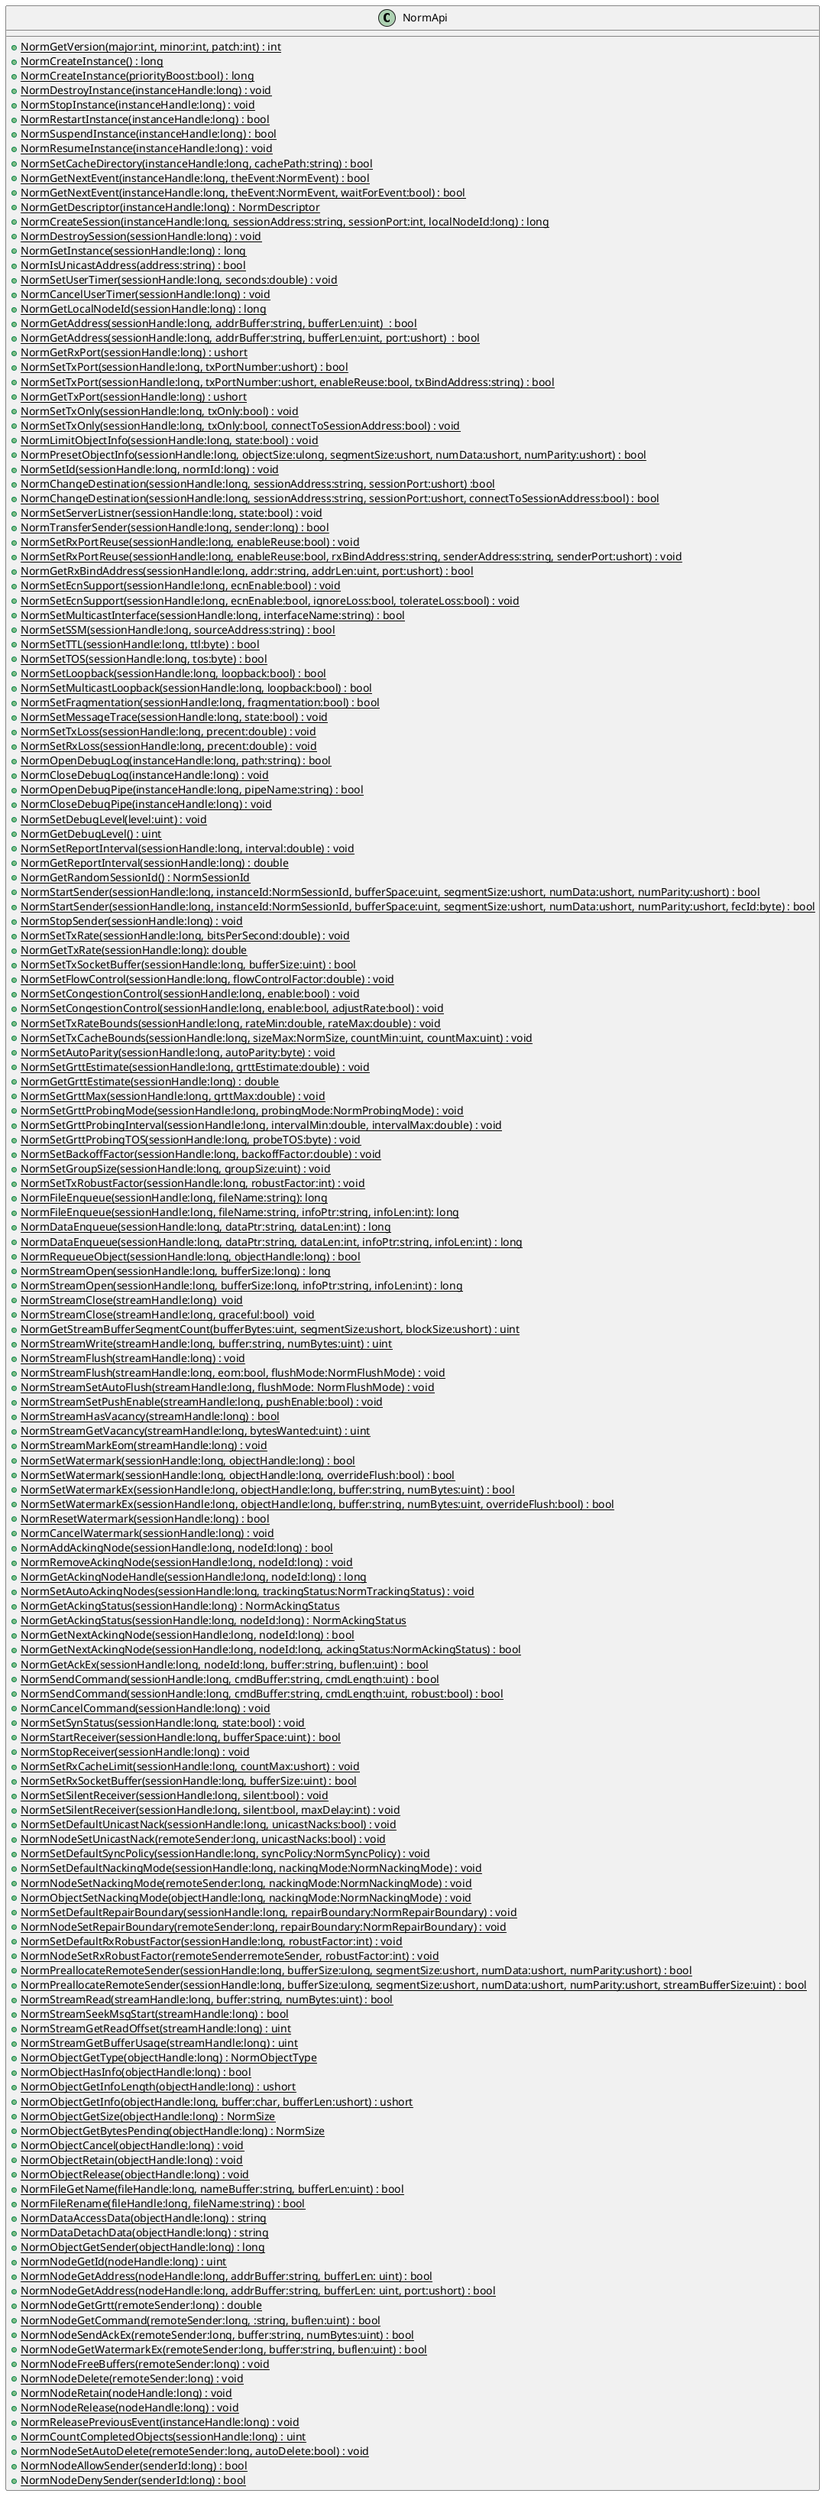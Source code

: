 @startuml 
class NormApi
{
    + {static} NormGetVersion(major:int, minor:int, patch:int) : int
    + {static} NormCreateInstance() : long
    + {static} NormCreateInstance(priorityBoost:bool) : long
    + {static} NormDestroyInstance(instanceHandle:long) : void
    + {static} NormStopInstance(instanceHandle:long) : void
    + {static} NormRestartInstance(instanceHandle:long) : bool
    + {static} NormSuspendInstance(instanceHandle:long) : bool
    + {static} NormResumeInstance(instanceHandle:long) : void
    + {static} NormSetCacheDirectory(instanceHandle:long, cachePath:string) : bool
    + {static} NormGetNextEvent(instanceHandle:long, theEvent:NormEvent) : bool 
    + {static} NormGetNextEvent(instanceHandle:long, theEvent:NormEvent, waitForEvent:bool) : bool 
    + {static} NormGetDescriptor(instanceHandle:long) : NormDescriptor 
    + {static} NormCreateSession(instanceHandle:long, sessionAddress:string, sessionPort:int, localNodeId:long) : long 
    + {static} NormDestroySession(sessionHandle:long) : void 
    + {static} NormGetInstance(sessionHandle:long) : long
    + {static} NormIsUnicastAddress(address:string) : bool
    + {static} NormSetUserTimer(sessionHandle:long, seconds:double) : void
    + {static} NormCancelUserTimer(sessionHandle:long) : void
    + {static} NormGetLocalNodeId(sessionHandle:long) : long
    + {static} NormGetAddress(sessionHandle:long, addrBuffer:string, bufferLen:uint)  : bool
    + {static} NormGetAddress(sessionHandle:long, addrBuffer:string, bufferLen:uint, port:ushort)  : bool
    + {static} NormGetRxPort(sessionHandle:long) : ushort
    + {static} NormSetTxPort(sessionHandle:long, txPortNumber:ushort) : bool
    + {static} NormSetTxPort(sessionHandle:long, txPortNumber:ushort, enableReuse:bool, txBindAddress:string) : bool 
    + {static} NormGetTxPort(sessionHandle:long) : ushort
    + {static} NormSetTxOnly(sessionHandle:long, txOnly:bool) : void 
    + {static} NormSetTxOnly(sessionHandle:long, txOnly:bool, connectToSessionAddress:bool) : void 
    + {static} NormLimitObjectInfo(sessionHandle:long, state:bool) : void
    + {static} NormPresetObjectInfo(sessionHandle:long, objectSize:ulong, segmentSize:ushort, numData:ushort, numParity:ushort) : bool 
    + {static} NormSetId(sessionHandle:long, normId:long) : void
    + {static} NormChangeDestination(sessionHandle:long, sessionAddress:string, sessionPort:ushort) :bool
    + {static} NormChangeDestination(sessionHandle:long, sessionAddress:string, sessionPort:ushort, connectToSessionAddress:bool) : bool 
    + {static} NormSetServerListner(sessionHandle:long, state:bool) : void
    + {static} NormTransferSender(sessionHandle:long, sender:long) : bool 
    + {static} NormSetRxPortReuse(sessionHandle:long, enableReuse:bool) : void
    + {static} NormSetRxPortReuse(sessionHandle:long, enableReuse:bool, rxBindAddress:string, senderAddress:string, senderPort:ushort) : void 
    + {static} NormGetRxBindAddress(sessionHandle:long, addr:string, addrLen:uint, port:ushort) : bool 
    + {static} NormSetEcnSupport(sessionHandle:long, ecnEnable:bool) : void
    + {static} NormSetEcnSupport(sessionHandle:long, ecnEnable:bool, ignoreLoss:bool, tolerateLoss:bool) : void 
    + {static} NormSetMulticastInterface(sessionHandle:long, interfaceName:string) : bool 
    + {static} NormSetSSM(sessionHandle:long, sourceAddress:string) : bool 
    + {static} NormSetTTL(sessionHandle:long, ttl:byte) : bool 
    + {static} NormSetTOS(sessionHandle:long, tos:byte) : bool 
    + {static} NormSetLoopback(sessionHandle:long, loopback:bool) : bool
    + {static} NormSetMulticastLoopback(sessionHandle:long, loopback:bool) : bool
    + {static} NormSetFragmentation(sessionHandle:long, fragmentation:bool) : bool
    + {static} NormSetMessageTrace(sessionHandle:long, state:bool) : void
    + {static} NormSetTxLoss(sessionHandle:long, precent:double) : void
    + {static} NormSetRxLoss(sessionHandle:long, precent:double) : void
    + {static} NormOpenDebugLog(instanceHandle:long, path:string) : bool 
    + {static} NormCloseDebugLog(instanceHandle:long) : void
    + {static} NormOpenDebugPipe(instanceHandle:long, pipeName:string) : bool 
    + {static} NormCloseDebugPipe(instanceHandle:long) : void
    + {static} NormSetDebugLevel(level:uint) : void 
    + {static} NormGetDebugLevel() : uint
    + {static} NormSetReportInterval(sessionHandle:long, interval:double) : void
    + {static} NormGetReportInterval(sessionHandle:long) : double
    + {static} NormGetRandomSessionId() : NormSessionId 
    + {static} NormStartSender(sessionHandle:long, instanceId:NormSessionId, bufferSpace:uint, segmentSize:ushort, numData:ushort, numParity:ushort) : bool
    + {static} NormStartSender(sessionHandle:long, instanceId:NormSessionId, bufferSpace:uint, segmentSize:ushort, numData:ushort, numParity:ushort, fecId:byte) : bool 
    + {static} NormStopSender(sessionHandle:long) : void
    + {static} NormSetTxRate(sessionHandle:long, bitsPerSecond:double) : void
    + {static} NormGetTxRate(sessionHandle:long): double
    + {static} NormSetTxSocketBuffer(sessionHandle:long, bufferSize:uint) : bool 
    + {static} NormSetFlowControl(sessionHandle:long, flowControlFactor:double) : void
    + {static} NormSetCongestionControl(sessionHandle:long, enable:bool) : void 
    + {static} NormSetCongestionControl(sessionHandle:long, enable:bool, adjustRate:bool) : void 
    + {static} NormSetTxRateBounds(sessionHandle:long, rateMin:double, rateMax:double) : void
    + {static} NormSetTxCacheBounds(sessionHandle:long, sizeMax:NormSize, countMin:uint, countMax:uint) : void 
    + {static} NormSetAutoParity(sessionHandle:long, autoParity:byte) : void 
    + {static} NormSetGrttEstimate(sessionHandle:long, grttEstimate:double) : void
    + {static} NormGetGrttEstimate(sessionHandle:long) : double
    + {static} NormSetGrttMax(sessionHandle:long, grttMax:double) : void
    + {static} NormSetGrttProbingMode(sessionHandle:long, probingMode:NormProbingMode) : void 
    + {static} NormSetGrttProbingInterval(sessionHandle:long, intervalMin:double, intervalMax:double) : void
    + {static} NormSetGrttProbingTOS(sessionHandle:long, probeTOS:byte) : void 
    + {static} NormSetBackoffFactor(sessionHandle:long, backoffFactor:double) : void
    + {static} NormSetGroupSize(sessionHandle:long, groupSize:uint) : void 
    + {static} NormSetTxRobustFactor(sessionHandle:long, robustFactor:int) : void
    + {static} NormFileEnqueue(sessionHandle:long, fileName:string): long
    + {static} NormFileEnqueue(sessionHandle:long, fileName:string, infoPtr:string, infoLen:int): long 
    + {static} NormDataEnqueue(sessionHandle:long, dataPtr:string, dataLen:int) : long
    + {static} NormDataEnqueue(sessionHandle:long, dataPtr:string, dataLen:int, infoPtr:string, infoLen:int) : long 
    + {static} NormRequeueObject(sessionHandle:long, objectHandle:long) : bool
    + {static} NormStreamOpen(sessionHandle:long, bufferSize:long) : long 
    + {static} NormStreamOpen(sessionHandle:long, bufferSize:long, infoPtr:string, infoLen:int) : long 
    + {static} NormStreamClose(streamHandle:long)  void 
    + {static} NormStreamClose(streamHandle:long, graceful:bool)  void 
    + {static} NormGetStreamBufferSegmentCount(bufferBytes:uint, segmentSize:ushort, blockSize:ushort) : uint
    + {static} NormStreamWrite(streamHandle:long, buffer:string, numBytes:uint) : uint
    + {static} NormStreamFlush(streamHandle:long) : void 
    + {static} NormStreamFlush(streamHandle:long, eom:bool, flushMode:NormFlushMode) : void 
    + {static} NormStreamSetAutoFlush(streamHandle:long, flushMode: NormFlushMode) : void
    + {static} NormStreamSetPushEnable(streamHandle:long, pushEnable:bool) : void
    + {static} NormStreamHasVacancy(streamHandle:long) : bool
    + {static} NormStreamGetVacancy(streamHandle:long, bytesWanted:uint) : uint
    + {static} NormStreamMarkEom(streamHandle:long) : void
    + {static} NormSetWatermark(sessionHandle:long, objectHandle:long) : bool
    + {static} NormSetWatermark(sessionHandle:long, objectHandle:long, overrideFlush:bool) : bool
    + {static} NormSetWatermarkEx(sessionHandle:long, objectHandle:long, buffer:string, numBytes:uint) : bool
    + {static} NormSetWatermarkEx(sessionHandle:long, objectHandle:long, buffer:string, numBytes:uint, overrideFlush:bool) : bool
    + {static} NormResetWatermark(sessionHandle:long) : bool
    + {static} NormCancelWatermark(sessionHandle:long) : void
    + {static} NormAddAckingNode(sessionHandle:long, nodeId:long) : bool
    + {static} NormRemoveAckingNode(sessionHandle:long, nodeId:long) : void
    + {static} NormGetAckingNodeHandle(sessionHandle:long, nodeId:long) : long
    + {static} NormSetAutoAckingNodes(sessionHandle:long, trackingStatus:NormTrackingStatus) : void
    + {static} NormGetAckingStatus(sessionHandle:long) : NormAckingStatus
    + {static} NormGetAckingStatus(sessionHandle:long, nodeId:long) : NormAckingStatus
    + {static} NormGetNextAckingNode(sessionHandle:long, nodeId:long) : bool
    + {static} NormGetNextAckingNode(sessionHandle:long, nodeId:long, ackingStatus:NormAckingStatus) : bool
    + {static} NormGetAckEx(sessionHandle:long, nodeId:long, buffer:string, buflen:uint) : bool
    + {static} NormSendCommand(sessionHandle:long, cmdBuffer:string, cmdLength:uint) : bool
    + {static} NormSendCommand(sessionHandle:long, cmdBuffer:string, cmdLength:uint, robust:bool) : bool
    + {static} NormCancelCommand(sessionHandle:long) : void
    + {static} NormSetSynStatus(sessionHandle:long, state:bool) : void
    + {static} NormStartReceiver(sessionHandle:long, bufferSpace:uint) : bool
    + {static} NormStopReceiver(sessionHandle:long) : void
    + {static} NormSetRxCacheLimit(sessionHandle:long, countMax:ushort) : void
    + {static} NormSetRxSocketBuffer(sessionHandle:long, bufferSize:uint) : bool
    + {static} NormSetSilentReceiver(sessionHandle:long, silent:bool) : void
    + {static} NormSetSilentReceiver(sessionHandle:long, silent:bool, maxDelay:int) : void
    + {static} NormSetDefaultUnicastNack(sessionHandle:long, unicastNacks:bool) : void
    + {static} NormNodeSetUnicastNack(remoteSender:long, unicastNacks:bool) : void
    + {static} NormSetDefaultSyncPolicy(sessionHandle:long, syncPolicy:NormSyncPolicy) : void
    + {static} NormSetDefaultNackingMode(sessionHandle:long, nackingMode:NormNackingMode) : void
    + {static} NormNodeSetNackingMode(remoteSender:long, nackingMode:NormNackingMode) : void
    + {static} NormObjectSetNackingMode(objectHandle:long, nackingMode:NormNackingMode) : void
    + {static} NormSetDefaultRepairBoundary(sessionHandle:long, repairBoundary:NormRepairBoundary) : void
    + {static} NormNodeSetRepairBoundary(remoteSender:long, repairBoundary:NormRepairBoundary) : void
    + {static} NormSetDefaultRxRobustFactor(sessionHandle:long, robustFactor:int) : void
    + {static} NormNodeSetRxRobustFactor(remoteSenderremoteSender, robustFactor:int) : void
    + {static} NormPreallocateRemoteSender(sessionHandle:long, bufferSize:ulong, segmentSize:ushort, numData:ushort, numParity:ushort) : bool
    + {static} NormPreallocateRemoteSender(sessionHandle:long, bufferSize:ulong, segmentSize:ushort, numData:ushort, numParity:ushort, streamBufferSize:uint) : bool
    + {static} NormStreamRead(streamHandle:long, buffer:string, numBytes:uint) : bool
    + {static} NormStreamSeekMsgStart(streamHandle:long) : bool
    + {static} NormStreamGetReadOffset(streamHandle:long) : uint
    + {static} NormStreamGetBufferUsage(streamHandle:long) : uint
    + {static} NormObjectGetType(objectHandle:long) : NormObjectType
    + {static} NormObjectHasInfo(objectHandle:long) : bool
    + {static} NormObjectGetInfoLength(objectHandle:long) : ushort
    + {static} NormObjectGetInfo(objectHandle:long, buffer:char, bufferLen:ushort) : ushort
    + {static} NormObjectGetSize(objectHandle:long) : NormSize
    + {static} NormObjectGetBytesPending(objectHandle:long) : NormSize
    + {static} NormObjectCancel(objectHandle:long) : void
    + {static} NormObjectRetain(objectHandle:long) : void
    + {static} NormObjectRelease(objectHandle:long) : void
    + {static} NormFileGetName(fileHandle:long, nameBuffer:string, bufferLen:uint) : bool
    + {static} NormFileRename(fileHandle:long, fileName:string) : bool
    + {static} NormDataAccessData(objectHandle:long) : string
    + {static} NormDataDetachData(objectHandle:long) : string
    + {static} NormObjectGetSender(objectHandle:long) : long
    + {static} NormNodeGetId(nodeHandle:long) : uint
    + {static} NormNodeGetAddress(nodeHandle:long, addrBuffer:string, bufferLen: uint) : bool
    + {static} NormNodeGetAddress(nodeHandle:long, addrBuffer:string, bufferLen: uint, port:ushort) : bool
    + {static} NormNodeGetGrtt(remoteSender:long) : double
    + {static} NormNodeGetCommand(remoteSender:long, :string, buflen:uint) : bool
    + {static} NormNodeSendAckEx(remoteSender:long, buffer:string, numBytes:uint) : bool
    + {static} NormNodeGetWatermarkEx(remoteSender:long, buffer:string, buflen:uint) : bool
    + {static} NormNodeFreeBuffers(remoteSender:long) : void
    + {static} NormNodeDelete(remoteSender:long) : void
    + {static} NormNodeRetain(nodeHandle:long) : void
    + {static} NormNodeRelease(nodeHandle:long) : void
    + {static} NormReleasePreviousEvent(instanceHandle:long) : void
    + {static} NormCountCompletedObjects(sessionHandle:long) : uint
    + {static} NormNodeSetAutoDelete(remoteSender:long, autoDelete:bool) : void
    + {static} NormNodeAllowSender(senderId:long) : bool
    + {static} NormNodeDenySender(senderId:long) : bool
}
@enduml